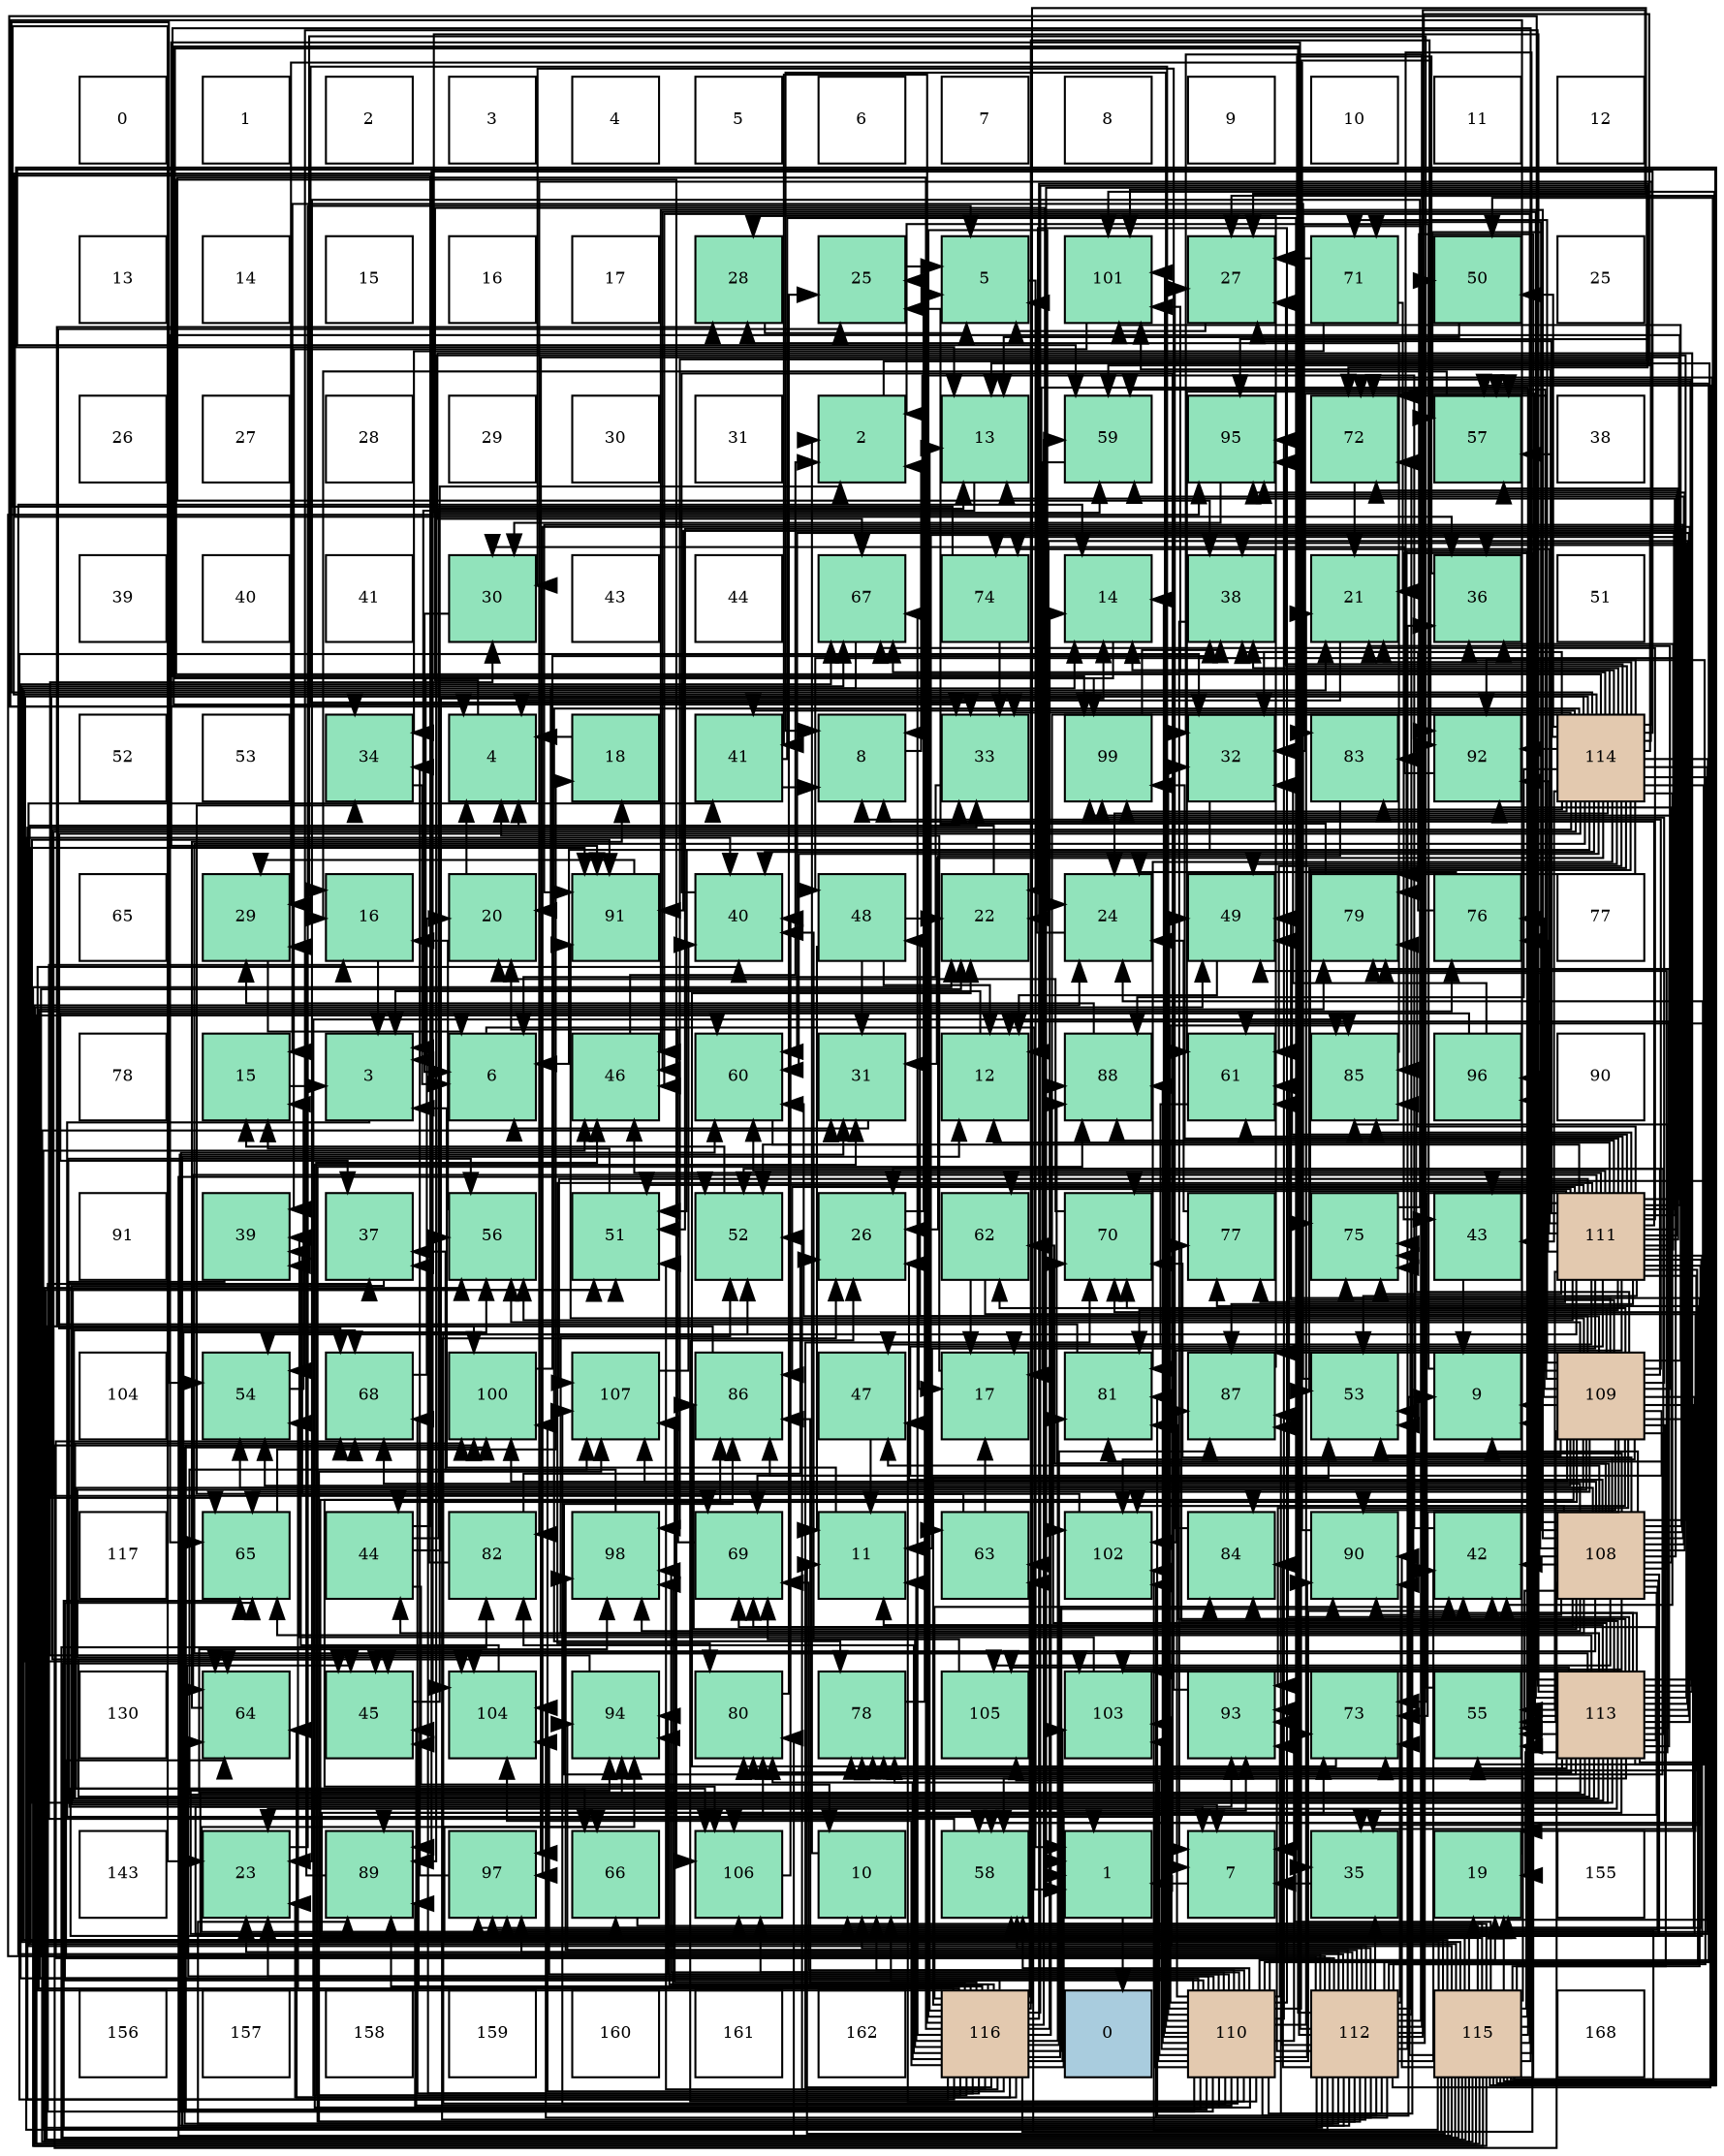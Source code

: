digraph layout{
 rankdir=TB;
 splines=ortho;
 node [style=filled shape=square fixedsize=true width=0.6];
0[label="0", fontsize=8, fillcolor="#ffffff"];
1[label="1", fontsize=8, fillcolor="#ffffff"];
2[label="2", fontsize=8, fillcolor="#ffffff"];
3[label="3", fontsize=8, fillcolor="#ffffff"];
4[label="4", fontsize=8, fillcolor="#ffffff"];
5[label="5", fontsize=8, fillcolor="#ffffff"];
6[label="6", fontsize=8, fillcolor="#ffffff"];
7[label="7", fontsize=8, fillcolor="#ffffff"];
8[label="8", fontsize=8, fillcolor="#ffffff"];
9[label="9", fontsize=8, fillcolor="#ffffff"];
10[label="10", fontsize=8, fillcolor="#ffffff"];
11[label="11", fontsize=8, fillcolor="#ffffff"];
12[label="12", fontsize=8, fillcolor="#ffffff"];
13[label="13", fontsize=8, fillcolor="#ffffff"];
14[label="14", fontsize=8, fillcolor="#ffffff"];
15[label="15", fontsize=8, fillcolor="#ffffff"];
16[label="16", fontsize=8, fillcolor="#ffffff"];
17[label="17", fontsize=8, fillcolor="#ffffff"];
18[label="28", fontsize=8, fillcolor="#91e3bb"];
19[label="25", fontsize=8, fillcolor="#91e3bb"];
20[label="5", fontsize=8, fillcolor="#91e3bb"];
21[label="101", fontsize=8, fillcolor="#91e3bb"];
22[label="27", fontsize=8, fillcolor="#91e3bb"];
23[label="71", fontsize=8, fillcolor="#91e3bb"];
24[label="50", fontsize=8, fillcolor="#91e3bb"];
25[label="25", fontsize=8, fillcolor="#ffffff"];
26[label="26", fontsize=8, fillcolor="#ffffff"];
27[label="27", fontsize=8, fillcolor="#ffffff"];
28[label="28", fontsize=8, fillcolor="#ffffff"];
29[label="29", fontsize=8, fillcolor="#ffffff"];
30[label="30", fontsize=8, fillcolor="#ffffff"];
31[label="31", fontsize=8, fillcolor="#ffffff"];
32[label="2", fontsize=8, fillcolor="#91e3bb"];
33[label="13", fontsize=8, fillcolor="#91e3bb"];
34[label="59", fontsize=8, fillcolor="#91e3bb"];
35[label="95", fontsize=8, fillcolor="#91e3bb"];
36[label="72", fontsize=8, fillcolor="#91e3bb"];
37[label="57", fontsize=8, fillcolor="#91e3bb"];
38[label="38", fontsize=8, fillcolor="#ffffff"];
39[label="39", fontsize=8, fillcolor="#ffffff"];
40[label="40", fontsize=8, fillcolor="#ffffff"];
41[label="41", fontsize=8, fillcolor="#ffffff"];
42[label="30", fontsize=8, fillcolor="#91e3bb"];
43[label="43", fontsize=8, fillcolor="#ffffff"];
44[label="44", fontsize=8, fillcolor="#ffffff"];
45[label="67", fontsize=8, fillcolor="#91e3bb"];
46[label="74", fontsize=8, fillcolor="#91e3bb"];
47[label="14", fontsize=8, fillcolor="#91e3bb"];
48[label="38", fontsize=8, fillcolor="#91e3bb"];
49[label="21", fontsize=8, fillcolor="#91e3bb"];
50[label="36", fontsize=8, fillcolor="#91e3bb"];
51[label="51", fontsize=8, fillcolor="#ffffff"];
52[label="52", fontsize=8, fillcolor="#ffffff"];
53[label="53", fontsize=8, fillcolor="#ffffff"];
54[label="34", fontsize=8, fillcolor="#91e3bb"];
55[label="4", fontsize=8, fillcolor="#91e3bb"];
56[label="18", fontsize=8, fillcolor="#91e3bb"];
57[label="41", fontsize=8, fillcolor="#91e3bb"];
58[label="8", fontsize=8, fillcolor="#91e3bb"];
59[label="33", fontsize=8, fillcolor="#91e3bb"];
60[label="99", fontsize=8, fillcolor="#91e3bb"];
61[label="32", fontsize=8, fillcolor="#91e3bb"];
62[label="83", fontsize=8, fillcolor="#91e3bb"];
63[label="92", fontsize=8, fillcolor="#91e3bb"];
64[label="114", fontsize=8, fillcolor="#e3c9af"];
65[label="65", fontsize=8, fillcolor="#ffffff"];
66[label="29", fontsize=8, fillcolor="#91e3bb"];
67[label="16", fontsize=8, fillcolor="#91e3bb"];
68[label="20", fontsize=8, fillcolor="#91e3bb"];
69[label="91", fontsize=8, fillcolor="#91e3bb"];
70[label="40", fontsize=8, fillcolor="#91e3bb"];
71[label="48", fontsize=8, fillcolor="#91e3bb"];
72[label="22", fontsize=8, fillcolor="#91e3bb"];
73[label="24", fontsize=8, fillcolor="#91e3bb"];
74[label="49", fontsize=8, fillcolor="#91e3bb"];
75[label="79", fontsize=8, fillcolor="#91e3bb"];
76[label="76", fontsize=8, fillcolor="#91e3bb"];
77[label="77", fontsize=8, fillcolor="#ffffff"];
78[label="78", fontsize=8, fillcolor="#ffffff"];
79[label="15", fontsize=8, fillcolor="#91e3bb"];
80[label="3", fontsize=8, fillcolor="#91e3bb"];
81[label="6", fontsize=8, fillcolor="#91e3bb"];
82[label="46", fontsize=8, fillcolor="#91e3bb"];
83[label="60", fontsize=8, fillcolor="#91e3bb"];
84[label="31", fontsize=8, fillcolor="#91e3bb"];
85[label="12", fontsize=8, fillcolor="#91e3bb"];
86[label="88", fontsize=8, fillcolor="#91e3bb"];
87[label="61", fontsize=8, fillcolor="#91e3bb"];
88[label="85", fontsize=8, fillcolor="#91e3bb"];
89[label="96", fontsize=8, fillcolor="#91e3bb"];
90[label="90", fontsize=8, fillcolor="#ffffff"];
91[label="91", fontsize=8, fillcolor="#ffffff"];
92[label="39", fontsize=8, fillcolor="#91e3bb"];
93[label="37", fontsize=8, fillcolor="#91e3bb"];
94[label="56", fontsize=8, fillcolor="#91e3bb"];
95[label="51", fontsize=8, fillcolor="#91e3bb"];
96[label="52", fontsize=8, fillcolor="#91e3bb"];
97[label="26", fontsize=8, fillcolor="#91e3bb"];
98[label="62", fontsize=8, fillcolor="#91e3bb"];
99[label="70", fontsize=8, fillcolor="#91e3bb"];
100[label="77", fontsize=8, fillcolor="#91e3bb"];
101[label="75", fontsize=8, fillcolor="#91e3bb"];
102[label="43", fontsize=8, fillcolor="#91e3bb"];
103[label="111", fontsize=8, fillcolor="#e3c9af"];
104[label="104", fontsize=8, fillcolor="#ffffff"];
105[label="54", fontsize=8, fillcolor="#91e3bb"];
106[label="68", fontsize=8, fillcolor="#91e3bb"];
107[label="100", fontsize=8, fillcolor="#91e3bb"];
108[label="107", fontsize=8, fillcolor="#91e3bb"];
109[label="86", fontsize=8, fillcolor="#91e3bb"];
110[label="47", fontsize=8, fillcolor="#91e3bb"];
111[label="17", fontsize=8, fillcolor="#91e3bb"];
112[label="81", fontsize=8, fillcolor="#91e3bb"];
113[label="87", fontsize=8, fillcolor="#91e3bb"];
114[label="53", fontsize=8, fillcolor="#91e3bb"];
115[label="9", fontsize=8, fillcolor="#91e3bb"];
116[label="109", fontsize=8, fillcolor="#e3c9af"];
117[label="117", fontsize=8, fillcolor="#ffffff"];
118[label="65", fontsize=8, fillcolor="#91e3bb"];
119[label="44", fontsize=8, fillcolor="#91e3bb"];
120[label="82", fontsize=8, fillcolor="#91e3bb"];
121[label="98", fontsize=8, fillcolor="#91e3bb"];
122[label="69", fontsize=8, fillcolor="#91e3bb"];
123[label="11", fontsize=8, fillcolor="#91e3bb"];
124[label="63", fontsize=8, fillcolor="#91e3bb"];
125[label="102", fontsize=8, fillcolor="#91e3bb"];
126[label="84", fontsize=8, fillcolor="#91e3bb"];
127[label="90", fontsize=8, fillcolor="#91e3bb"];
128[label="42", fontsize=8, fillcolor="#91e3bb"];
129[label="108", fontsize=8, fillcolor="#e3c9af"];
130[label="130", fontsize=8, fillcolor="#ffffff"];
131[label="64", fontsize=8, fillcolor="#91e3bb"];
132[label="45", fontsize=8, fillcolor="#91e3bb"];
133[label="104", fontsize=8, fillcolor="#91e3bb"];
134[label="94", fontsize=8, fillcolor="#91e3bb"];
135[label="80", fontsize=8, fillcolor="#91e3bb"];
136[label="78", fontsize=8, fillcolor="#91e3bb"];
137[label="105", fontsize=8, fillcolor="#91e3bb"];
138[label="103", fontsize=8, fillcolor="#91e3bb"];
139[label="93", fontsize=8, fillcolor="#91e3bb"];
140[label="73", fontsize=8, fillcolor="#91e3bb"];
141[label="55", fontsize=8, fillcolor="#91e3bb"];
142[label="113", fontsize=8, fillcolor="#e3c9af"];
143[label="143", fontsize=8, fillcolor="#ffffff"];
144[label="23", fontsize=8, fillcolor="#91e3bb"];
145[label="89", fontsize=8, fillcolor="#91e3bb"];
146[label="97", fontsize=8, fillcolor="#91e3bb"];
147[label="66", fontsize=8, fillcolor="#91e3bb"];
148[label="106", fontsize=8, fillcolor="#91e3bb"];
149[label="10", fontsize=8, fillcolor="#91e3bb"];
150[label="58", fontsize=8, fillcolor="#91e3bb"];
151[label="1", fontsize=8, fillcolor="#91e3bb"];
152[label="7", fontsize=8, fillcolor="#91e3bb"];
153[label="35", fontsize=8, fillcolor="#91e3bb"];
154[label="19", fontsize=8, fillcolor="#91e3bb"];
155[label="155", fontsize=8, fillcolor="#ffffff"];
156[label="156", fontsize=8, fillcolor="#ffffff"];
157[label="157", fontsize=8, fillcolor="#ffffff"];
158[label="158", fontsize=8, fillcolor="#ffffff"];
159[label="159", fontsize=8, fillcolor="#ffffff"];
160[label="160", fontsize=8, fillcolor="#ffffff"];
161[label="161", fontsize=8, fillcolor="#ffffff"];
162[label="162", fontsize=8, fillcolor="#ffffff"];
163[label="116", fontsize=8, fillcolor="#e3c9af"];
164[label="0", fontsize=8, fillcolor="#a9ccde"];
165[label="110", fontsize=8, fillcolor="#e3c9af"];
166[label="112", fontsize=8, fillcolor="#e3c9af"];
167[label="115", fontsize=8, fillcolor="#e3c9af"];
168[label="168", fontsize=8, fillcolor="#ffffff"];
edge [constraint=false, style=vis];151 -> 164;
32 -> 151;
80 -> 151;
55 -> 151;
20 -> 151;
81 -> 151;
152 -> 151;
58 -> 32;
115 -> 32;
149 -> 32;
123 -> 80;
85 -> 80;
33 -> 80;
47 -> 80;
79 -> 80;
67 -> 80;
111 -> 55;
56 -> 55;
154 -> 55;
68 -> 55;
49 -> 55;
72 -> 55;
144 -> 20;
73 -> 20;
19 -> 20;
97 -> 20;
22 -> 20;
18 -> 20;
66 -> 81;
42 -> 81;
84 -> 81;
61 -> 81;
59 -> 81;
54 -> 81;
153 -> 152;
50 -> 152;
93 -> 152;
48 -> 152;
92 -> 152;
70 -> 152;
57 -> 58;
57 -> 153;
128 -> 58;
102 -> 115;
119 -> 149;
119 -> 33;
119 -> 47;
119 -> 50;
132 -> 32;
82 -> 32;
110 -> 123;
71 -> 123;
71 -> 85;
71 -> 72;
71 -> 84;
74 -> 85;
24 -> 33;
95 -> 79;
96 -> 79;
114 -> 79;
105 -> 79;
141 -> 67;
94 -> 67;
37 -> 67;
150 -> 67;
34 -> 111;
83 -> 111;
87 -> 111;
98 -> 111;
98 -> 154;
124 -> 111;
124 -> 54;
131 -> 56;
118 -> 56;
147 -> 154;
45 -> 68;
106 -> 68;
122 -> 68;
99 -> 68;
23 -> 49;
23 -> 22;
23 -> 54;
36 -> 49;
140 -> 72;
46 -> 144;
46 -> 59;
101 -> 144;
76 -> 73;
76 -> 48;
100 -> 73;
136 -> 19;
75 -> 19;
135 -> 19;
112 -> 19;
120 -> 97;
120 -> 93;
62 -> 97;
126 -> 22;
88 -> 18;
109 -> 18;
113 -> 18;
86 -> 66;
145 -> 66;
127 -> 66;
69 -> 66;
63 -> 42;
139 -> 42;
134 -> 42;
35 -> 42;
89 -> 61;
89 -> 93;
146 -> 54;
121 -> 93;
60 -> 48;
107 -> 48;
21 -> 92;
125 -> 92;
138 -> 92;
133 -> 92;
137 -> 70;
148 -> 70;
108 -> 70;
129 -> 115;
129 -> 97;
129 -> 128;
129 -> 119;
129 -> 132;
129 -> 82;
129 -> 110;
129 -> 71;
129 -> 74;
129 -> 95;
129 -> 105;
129 -> 141;
129 -> 37;
129 -> 34;
129 -> 87;
129 -> 98;
129 -> 147;
129 -> 106;
129 -> 122;
129 -> 99;
129 -> 23;
129 -> 46;
129 -> 101;
129 -> 75;
129 -> 109;
129 -> 86;
129 -> 145;
129 -> 127;
129 -> 69;
129 -> 134;
129 -> 35;
129 -> 89;
129 -> 146;
129 -> 121;
129 -> 60;
129 -> 107;
129 -> 125;
129 -> 138;
129 -> 137;
129 -> 148;
129 -> 108;
116 -> 58;
116 -> 115;
116 -> 153;
116 -> 119;
116 -> 71;
116 -> 74;
116 -> 96;
116 -> 114;
116 -> 105;
116 -> 141;
116 -> 94;
116 -> 150;
116 -> 34;
116 -> 83;
116 -> 87;
116 -> 98;
116 -> 118;
116 -> 147;
116 -> 99;
116 -> 23;
116 -> 36;
116 -> 140;
116 -> 76;
116 -> 135;
116 -> 126;
116 -> 88;
116 -> 109;
116 -> 113;
116 -> 127;
116 -> 69;
116 -> 63;
116 -> 139;
116 -> 134;
116 -> 89;
116 -> 146;
116 -> 60;
116 -> 107;
116 -> 21;
116 -> 125;
116 -> 133;
116 -> 148;
165 -> 58;
165 -> 115;
165 -> 149;
165 -> 33;
165 -> 47;
165 -> 154;
165 -> 49;
165 -> 72;
165 -> 144;
165 -> 97;
165 -> 84;
165 -> 61;
165 -> 59;
165 -> 93;
165 -> 128;
165 -> 132;
165 -> 110;
165 -> 74;
165 -> 96;
165 -> 94;
165 -> 37;
165 -> 150;
165 -> 83;
165 -> 131;
165 -> 118;
165 -> 45;
165 -> 106;
165 -> 122;
165 -> 140;
165 -> 101;
165 -> 76;
165 -> 136;
165 -> 135;
165 -> 88;
165 -> 113;
165 -> 86;
165 -> 145;
165 -> 127;
165 -> 63;
165 -> 139;
165 -> 134;
165 -> 35;
165 -> 121;
165 -> 21;
165 -> 138;
165 -> 133;
165 -> 137;
165 -> 148;
165 -> 108;
103 -> 58;
103 -> 123;
103 -> 85;
103 -> 33;
103 -> 49;
103 -> 22;
103 -> 153;
103 -> 50;
103 -> 82;
103 -> 110;
103 -> 74;
103 -> 95;
103 -> 96;
103 -> 114;
103 -> 105;
103 -> 141;
103 -> 94;
103 -> 37;
103 -> 150;
103 -> 83;
103 -> 87;
103 -> 98;
103 -> 131;
103 -> 118;
103 -> 147;
103 -> 45;
103 -> 122;
103 -> 99;
103 -> 36;
103 -> 140;
103 -> 46;
103 -> 101;
103 -> 76;
103 -> 100;
103 -> 136;
103 -> 75;
103 -> 135;
103 -> 112;
103 -> 88;
103 -> 109;
103 -> 113;
103 -> 86;
103 -> 69;
103 -> 63;
103 -> 35;
103 -> 146;
103 -> 60;
103 -> 21;
103 -> 125;
103 -> 148;
103 -> 108;
166 -> 149;
166 -> 85;
166 -> 47;
166 -> 72;
166 -> 144;
166 -> 97;
166 -> 84;
166 -> 61;
166 -> 59;
166 -> 153;
166 -> 50;
166 -> 70;
166 -> 128;
166 -> 102;
166 -> 132;
166 -> 82;
166 -> 24;
166 -> 150;
166 -> 34;
166 -> 87;
166 -> 131;
166 -> 118;
166 -> 106;
166 -> 99;
166 -> 36;
166 -> 140;
166 -> 101;
166 -> 100;
166 -> 136;
166 -> 112;
166 -> 62;
166 -> 126;
166 -> 113;
166 -> 86;
166 -> 145;
166 -> 127;
166 -> 69;
166 -> 139;
166 -> 134;
166 -> 35;
166 -> 146;
166 -> 121;
166 -> 60;
166 -> 107;
166 -> 21;
166 -> 125;
166 -> 138;
166 -> 133;
166 -> 108;
142 -> 115;
142 -> 123;
142 -> 85;
142 -> 154;
142 -> 72;
142 -> 144;
142 -> 73;
142 -> 97;
142 -> 61;
142 -> 54;
142 -> 50;
142 -> 48;
142 -> 128;
142 -> 132;
142 -> 82;
142 -> 95;
142 -> 96;
142 -> 114;
142 -> 105;
142 -> 141;
142 -> 94;
142 -> 37;
142 -> 150;
142 -> 34;
142 -> 83;
142 -> 118;
142 -> 45;
142 -> 106;
142 -> 122;
142 -> 99;
142 -> 36;
142 -> 140;
142 -> 100;
142 -> 136;
142 -> 75;
142 -> 135;
142 -> 112;
142 -> 126;
142 -> 88;
142 -> 109;
142 -> 113;
142 -> 145;
142 -> 69;
142 -> 63;
142 -> 146;
142 -> 121;
142 -> 107;
142 -> 138;
142 -> 133;
142 -> 137;
142 -> 108;
64 -> 47;
64 -> 154;
64 -> 49;
64 -> 73;
64 -> 22;
64 -> 84;
64 -> 61;
64 -> 59;
64 -> 50;
64 -> 48;
64 -> 70;
64 -> 57;
64 -> 128;
64 -> 102;
64 -> 132;
64 -> 74;
64 -> 24;
64 -> 95;
64 -> 114;
64 -> 105;
64 -> 141;
64 -> 37;
64 -> 83;
64 -> 87;
64 -> 124;
64 -> 131;
64 -> 118;
64 -> 45;
64 -> 106;
64 -> 122;
64 -> 140;
64 -> 101;
64 -> 136;
64 -> 75;
64 -> 112;
64 -> 120;
64 -> 62;
64 -> 86;
64 -> 145;
64 -> 63;
64 -> 139;
64 -> 35;
64 -> 121;
64 -> 60;
64 -> 21;
64 -> 125;
64 -> 138;
64 -> 133;
64 -> 148;
167 -> 149;
167 -> 123;
167 -> 85;
167 -> 33;
167 -> 47;
167 -> 154;
167 -> 49;
167 -> 72;
167 -> 73;
167 -> 22;
167 -> 84;
167 -> 59;
167 -> 57;
167 -> 82;
167 -> 74;
167 -> 24;
167 -> 95;
167 -> 96;
167 -> 114;
167 -> 141;
167 -> 94;
167 -> 37;
167 -> 150;
167 -> 34;
167 -> 83;
167 -> 87;
167 -> 124;
167 -> 131;
167 -> 45;
167 -> 36;
167 -> 101;
167 -> 136;
167 -> 75;
167 -> 135;
167 -> 112;
167 -> 120;
167 -> 62;
167 -> 88;
167 -> 109;
167 -> 127;
167 -> 69;
167 -> 139;
167 -> 134;
167 -> 146;
167 -> 60;
167 -> 107;
167 -> 21;
167 -> 125;
167 -> 148;
163 -> 149;
163 -> 123;
163 -> 33;
163 -> 47;
163 -> 144;
163 -> 73;
163 -> 22;
163 -> 61;
163 -> 59;
163 -> 48;
163 -> 70;
163 -> 57;
163 -> 128;
163 -> 102;
163 -> 132;
163 -> 82;
163 -> 95;
163 -> 96;
163 -> 114;
163 -> 105;
163 -> 94;
163 -> 34;
163 -> 124;
163 -> 131;
163 -> 45;
163 -> 106;
163 -> 122;
163 -> 99;
163 -> 36;
163 -> 75;
163 -> 135;
163 -> 112;
163 -> 120;
163 -> 126;
163 -> 88;
163 -> 109;
163 -> 113;
163 -> 86;
163 -> 145;
163 -> 127;
163 -> 63;
163 -> 139;
163 -> 134;
163 -> 35;
163 -> 121;
163 -> 107;
163 -> 138;
163 -> 133;
163 -> 108;
edge [constraint=true, style=invis];
0 -> 13 -> 26 -> 39 -> 52 -> 65 -> 78 -> 91 -> 104 -> 117 -> 130 -> 143 -> 156;
1 -> 14 -> 27 -> 40 -> 53 -> 66 -> 79 -> 92 -> 105 -> 118 -> 131 -> 144 -> 157;
2 -> 15 -> 28 -> 41 -> 54 -> 67 -> 80 -> 93 -> 106 -> 119 -> 132 -> 145 -> 158;
3 -> 16 -> 29 -> 42 -> 55 -> 68 -> 81 -> 94 -> 107 -> 120 -> 133 -> 146 -> 159;
4 -> 17 -> 30 -> 43 -> 56 -> 69 -> 82 -> 95 -> 108 -> 121 -> 134 -> 147 -> 160;
5 -> 18 -> 31 -> 44 -> 57 -> 70 -> 83 -> 96 -> 109 -> 122 -> 135 -> 148 -> 161;
6 -> 19 -> 32 -> 45 -> 58 -> 71 -> 84 -> 97 -> 110 -> 123 -> 136 -> 149 -> 162;
7 -> 20 -> 33 -> 46 -> 59 -> 72 -> 85 -> 98 -> 111 -> 124 -> 137 -> 150 -> 163;
8 -> 21 -> 34 -> 47 -> 60 -> 73 -> 86 -> 99 -> 112 -> 125 -> 138 -> 151 -> 164;
9 -> 22 -> 35 -> 48 -> 61 -> 74 -> 87 -> 100 -> 113 -> 126 -> 139 -> 152 -> 165;
10 -> 23 -> 36 -> 49 -> 62 -> 75 -> 88 -> 101 -> 114 -> 127 -> 140 -> 153 -> 166;
11 -> 24 -> 37 -> 50 -> 63 -> 76 -> 89 -> 102 -> 115 -> 128 -> 141 -> 154 -> 167;
12 -> 25 -> 38 -> 51 -> 64 -> 77 -> 90 -> 103 -> 116 -> 129 -> 142 -> 155 -> 168;
rank = same {0 -> 1 -> 2 -> 3 -> 4 -> 5 -> 6 -> 7 -> 8 -> 9 -> 10 -> 11 -> 12};
rank = same {13 -> 14 -> 15 -> 16 -> 17 -> 18 -> 19 -> 20 -> 21 -> 22 -> 23 -> 24 -> 25};
rank = same {26 -> 27 -> 28 -> 29 -> 30 -> 31 -> 32 -> 33 -> 34 -> 35 -> 36 -> 37 -> 38};
rank = same {39 -> 40 -> 41 -> 42 -> 43 -> 44 -> 45 -> 46 -> 47 -> 48 -> 49 -> 50 -> 51};
rank = same {52 -> 53 -> 54 -> 55 -> 56 -> 57 -> 58 -> 59 -> 60 -> 61 -> 62 -> 63 -> 64};
rank = same {65 -> 66 -> 67 -> 68 -> 69 -> 70 -> 71 -> 72 -> 73 -> 74 -> 75 -> 76 -> 77};
rank = same {78 -> 79 -> 80 -> 81 -> 82 -> 83 -> 84 -> 85 -> 86 -> 87 -> 88 -> 89 -> 90};
rank = same {91 -> 92 -> 93 -> 94 -> 95 -> 96 -> 97 -> 98 -> 99 -> 100 -> 101 -> 102 -> 103};
rank = same {104 -> 105 -> 106 -> 107 -> 108 -> 109 -> 110 -> 111 -> 112 -> 113 -> 114 -> 115 -> 116};
rank = same {117 -> 118 -> 119 -> 120 -> 121 -> 122 -> 123 -> 124 -> 125 -> 126 -> 127 -> 128 -> 129};
rank = same {130 -> 131 -> 132 -> 133 -> 134 -> 135 -> 136 -> 137 -> 138 -> 139 -> 140 -> 141 -> 142};
rank = same {143 -> 144 -> 145 -> 146 -> 147 -> 148 -> 149 -> 150 -> 151 -> 152 -> 153 -> 154 -> 155};
rank = same {156 -> 157 -> 158 -> 159 -> 160 -> 161 -> 162 -> 163 -> 164 -> 165 -> 166 -> 167 -> 168};
}